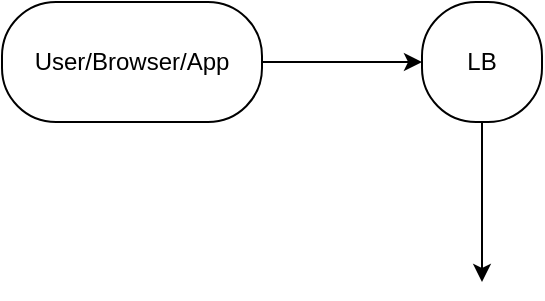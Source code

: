 <mxfile version="21.3.4" type="github">
  <diagram name="Page-1" id="4UJHBaJ6RTHY6Vmb3l2O">
    <mxGraphModel dx="1207" dy="776" grid="1" gridSize="10" guides="1" tooltips="1" connect="1" arrows="1" fold="1" page="1" pageScale="1" pageWidth="850" pageHeight="1100" math="0" shadow="0">
      <root>
        <mxCell id="0" />
        <mxCell id="1" parent="0" />
        <mxCell id="y2LBphgGsTv71cCOPTYm-3" value="" style="edgeStyle=orthogonalEdgeStyle;rounded=0;orthogonalLoop=1;jettySize=auto;html=1;" edge="1" parent="1" source="y2LBphgGsTv71cCOPTYm-1" target="y2LBphgGsTv71cCOPTYm-2">
          <mxGeometry relative="1" as="geometry" />
        </mxCell>
        <mxCell id="y2LBphgGsTv71cCOPTYm-1" value="User/Browser/App" style="rounded=1;whiteSpace=wrap;html=1;arcSize=45;" vertex="1" parent="1">
          <mxGeometry x="240" y="150" width="130" height="60" as="geometry" />
        </mxCell>
        <mxCell id="y2LBphgGsTv71cCOPTYm-5" value="" style="edgeStyle=orthogonalEdgeStyle;rounded=0;orthogonalLoop=1;jettySize=auto;html=1;" edge="1" parent="1" source="y2LBphgGsTv71cCOPTYm-2">
          <mxGeometry relative="1" as="geometry">
            <mxPoint x="480" y="290" as="targetPoint" />
          </mxGeometry>
        </mxCell>
        <mxCell id="y2LBphgGsTv71cCOPTYm-2" value="LB" style="rounded=1;whiteSpace=wrap;html=1;arcSize=45;" vertex="1" parent="1">
          <mxGeometry x="450" y="150" width="60" height="60" as="geometry" />
        </mxCell>
      </root>
    </mxGraphModel>
  </diagram>
</mxfile>
